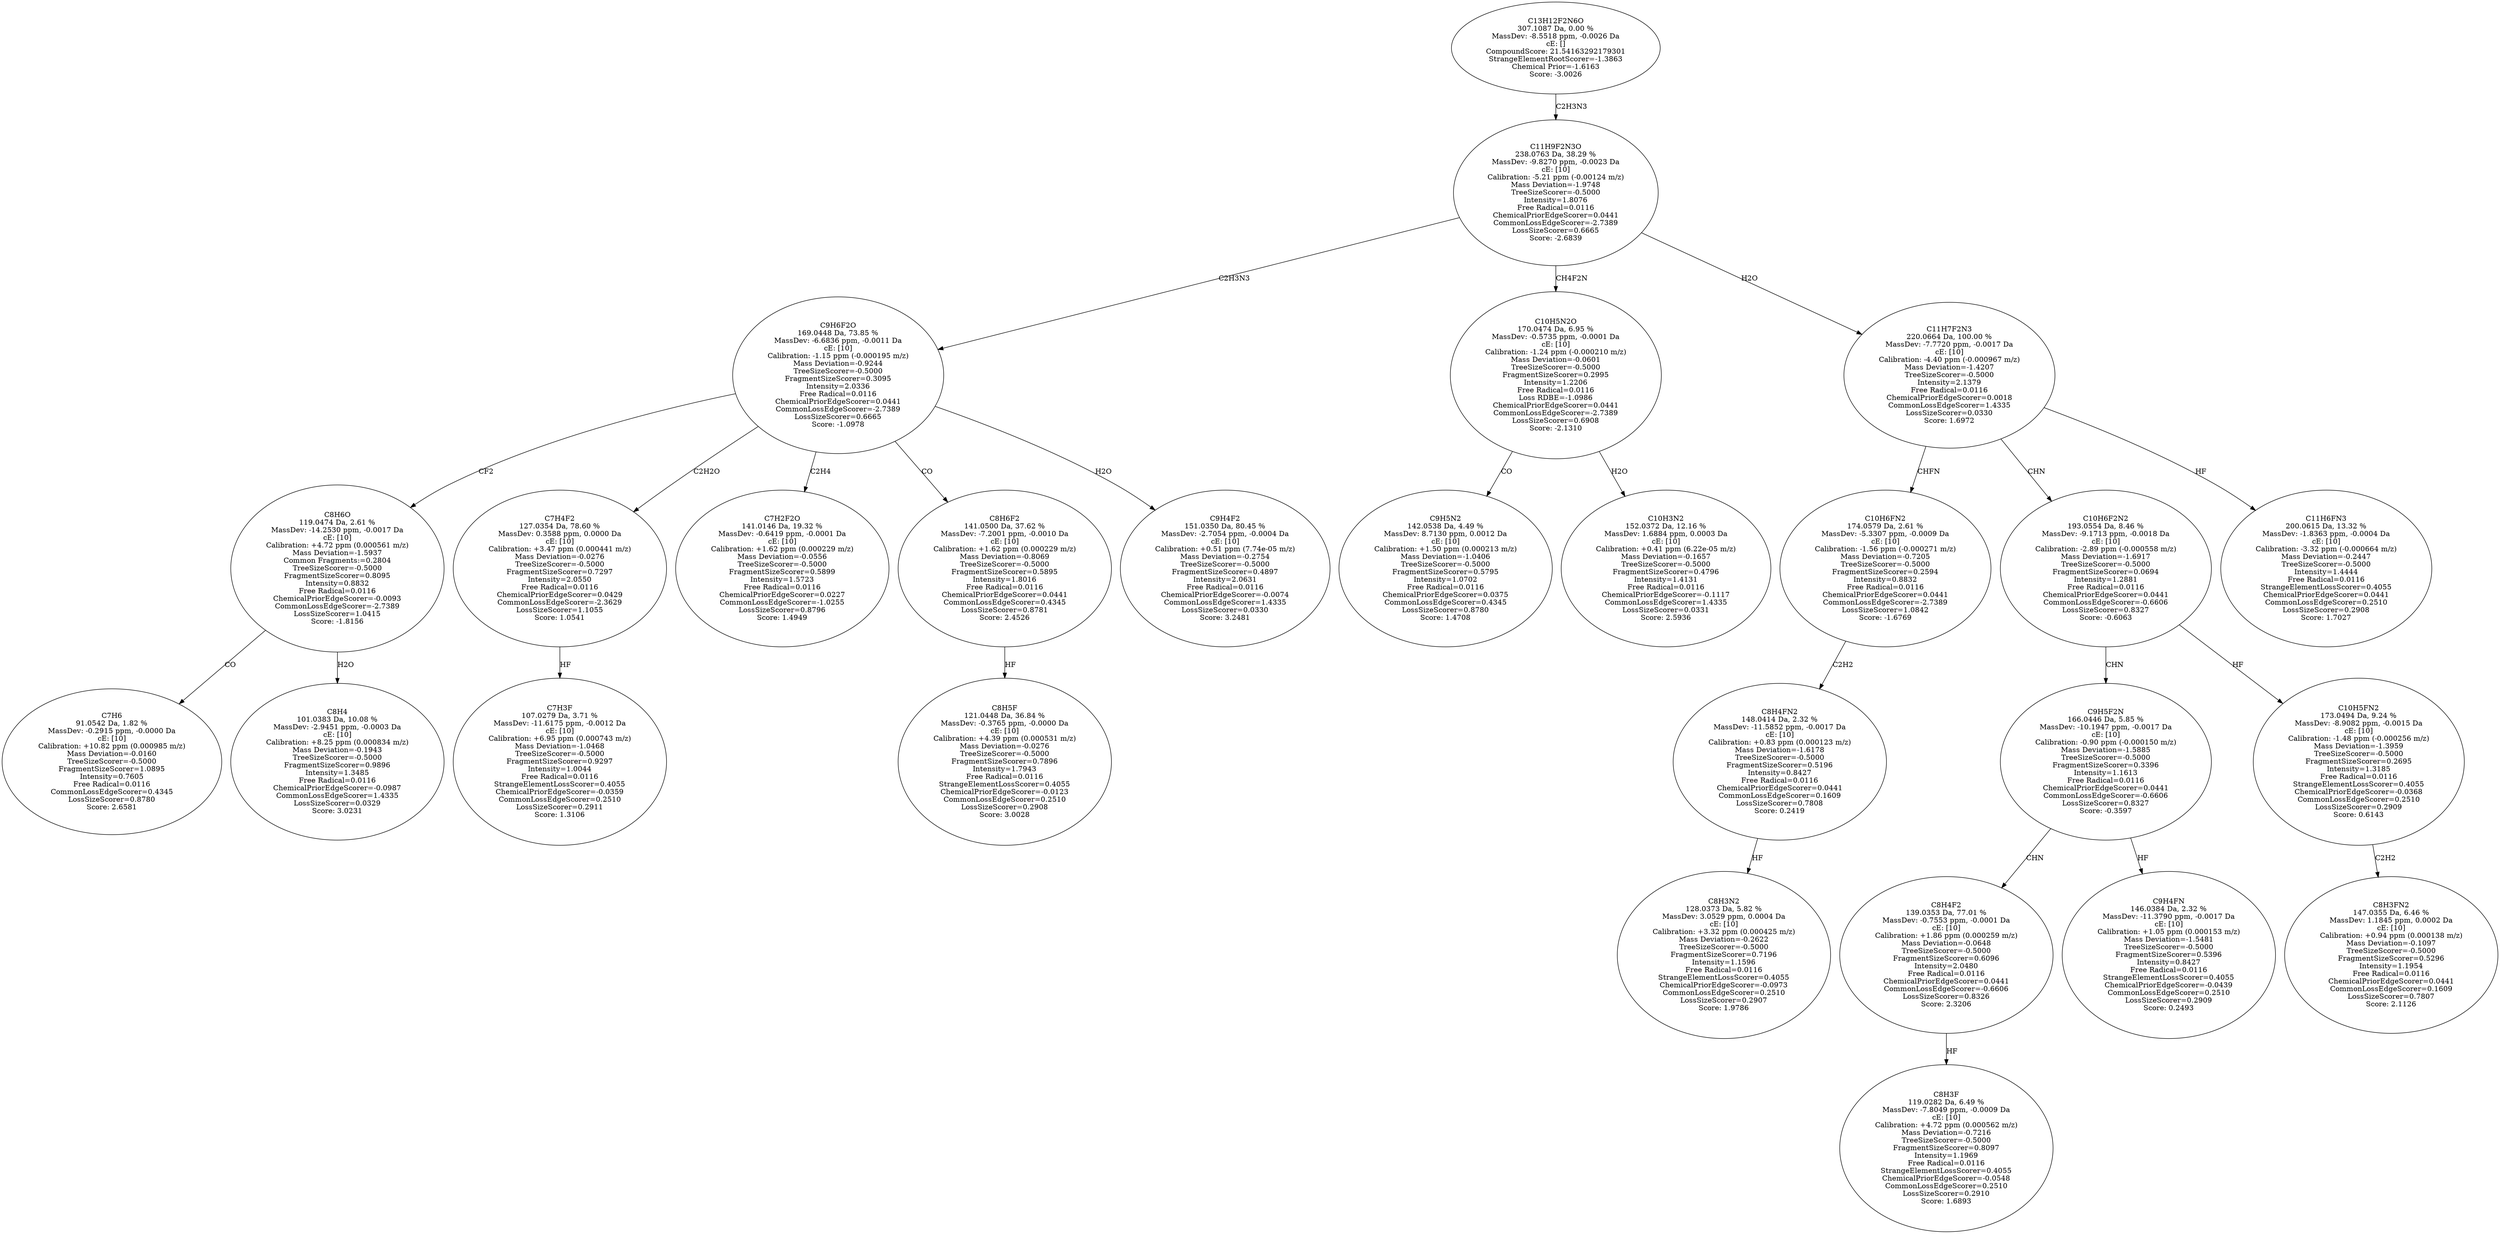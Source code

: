 strict digraph {
v1 [label="C7H6\n91.0542 Da, 1.82 %\nMassDev: -0.2915 ppm, -0.0000 Da\ncE: [10]\nCalibration: +10.82 ppm (0.000985 m/z)\nMass Deviation=-0.0160\nTreeSizeScorer=-0.5000\nFragmentSizeScorer=1.0895\nIntensity=0.7605\nFree Radical=0.0116\nCommonLossEdgeScorer=0.4345\nLossSizeScorer=0.8780\nScore: 2.6581"];
v2 [label="C8H4\n101.0383 Da, 10.08 %\nMassDev: -2.9451 ppm, -0.0003 Da\ncE: [10]\nCalibration: +8.25 ppm (0.000834 m/z)\nMass Deviation=-0.1943\nTreeSizeScorer=-0.5000\nFragmentSizeScorer=0.9896\nIntensity=1.3485\nFree Radical=0.0116\nChemicalPriorEdgeScorer=-0.0987\nCommonLossEdgeScorer=1.4335\nLossSizeScorer=0.0329\nScore: 3.0231"];
v3 [label="C8H6O\n119.0474 Da, 2.61 %\nMassDev: -14.2530 ppm, -0.0017 Da\ncE: [10]\nCalibration: +4.72 ppm (0.000561 m/z)\nMass Deviation=-1.5937\nCommon Fragments:=0.2804\nTreeSizeScorer=-0.5000\nFragmentSizeScorer=0.8095\nIntensity=0.8832\nFree Radical=0.0116\nChemicalPriorEdgeScorer=-0.0093\nCommonLossEdgeScorer=-2.7389\nLossSizeScorer=1.0415\nScore: -1.8156"];
v4 [label="C7H3F\n107.0279 Da, 3.71 %\nMassDev: -11.6175 ppm, -0.0012 Da\ncE: [10]\nCalibration: +6.95 ppm (0.000743 m/z)\nMass Deviation=-1.0468\nTreeSizeScorer=-0.5000\nFragmentSizeScorer=0.9297\nIntensity=1.0044\nFree Radical=0.0116\nStrangeElementLossScorer=0.4055\nChemicalPriorEdgeScorer=-0.0359\nCommonLossEdgeScorer=0.2510\nLossSizeScorer=0.2911\nScore: 1.3106"];
v5 [label="C7H4F2\n127.0354 Da, 78.60 %\nMassDev: 0.3588 ppm, 0.0000 Da\ncE: [10]\nCalibration: +3.47 ppm (0.000441 m/z)\nMass Deviation=-0.0276\nTreeSizeScorer=-0.5000\nFragmentSizeScorer=0.7297\nIntensity=2.0550\nFree Radical=0.0116\nChemicalPriorEdgeScorer=0.0429\nCommonLossEdgeScorer=-2.3629\nLossSizeScorer=1.1055\nScore: 1.0541"];
v6 [label="C7H2F2O\n141.0146 Da, 19.32 %\nMassDev: -0.6419 ppm, -0.0001 Da\ncE: [10]\nCalibration: +1.62 ppm (0.000229 m/z)\nMass Deviation=-0.0556\nTreeSizeScorer=-0.5000\nFragmentSizeScorer=0.5899\nIntensity=1.5723\nFree Radical=0.0116\nChemicalPriorEdgeScorer=0.0227\nCommonLossEdgeScorer=-1.0255\nLossSizeScorer=0.8796\nScore: 1.4949"];
v7 [label="C8H5F\n121.0448 Da, 36.84 %\nMassDev: -0.3765 ppm, -0.0000 Da\ncE: [10]\nCalibration: +4.39 ppm (0.000531 m/z)\nMass Deviation=-0.0276\nTreeSizeScorer=-0.5000\nFragmentSizeScorer=0.7896\nIntensity=1.7943\nFree Radical=0.0116\nStrangeElementLossScorer=0.4055\nChemicalPriorEdgeScorer=-0.0123\nCommonLossEdgeScorer=0.2510\nLossSizeScorer=0.2908\nScore: 3.0028"];
v8 [label="C8H6F2\n141.0500 Da, 37.62 %\nMassDev: -7.2001 ppm, -0.0010 Da\ncE: [10]\nCalibration: +1.62 ppm (0.000229 m/z)\nMass Deviation=-0.8069\nTreeSizeScorer=-0.5000\nFragmentSizeScorer=0.5895\nIntensity=1.8016\nFree Radical=0.0116\nChemicalPriorEdgeScorer=0.0441\nCommonLossEdgeScorer=0.4345\nLossSizeScorer=0.8781\nScore: 2.4526"];
v9 [label="C9H4F2\n151.0350 Da, 80.45 %\nMassDev: -2.7054 ppm, -0.0004 Da\ncE: [10]\nCalibration: +0.51 ppm (7.74e-05 m/z)\nMass Deviation=-0.2754\nTreeSizeScorer=-0.5000\nFragmentSizeScorer=0.4897\nIntensity=2.0631\nFree Radical=0.0116\nChemicalPriorEdgeScorer=-0.0074\nCommonLossEdgeScorer=1.4335\nLossSizeScorer=0.0330\nScore: 3.2481"];
v10 [label="C9H6F2O\n169.0448 Da, 73.85 %\nMassDev: -6.6836 ppm, -0.0011 Da\ncE: [10]\nCalibration: -1.15 ppm (-0.000195 m/z)\nMass Deviation=-0.9244\nTreeSizeScorer=-0.5000\nFragmentSizeScorer=0.3095\nIntensity=2.0336\nFree Radical=0.0116\nChemicalPriorEdgeScorer=0.0441\nCommonLossEdgeScorer=-2.7389\nLossSizeScorer=0.6665\nScore: -1.0978"];
v11 [label="C9H5N2\n142.0538 Da, 4.49 %\nMassDev: 8.7130 ppm, 0.0012 Da\ncE: [10]\nCalibration: +1.50 ppm (0.000213 m/z)\nMass Deviation=-1.0406\nTreeSizeScorer=-0.5000\nFragmentSizeScorer=0.5795\nIntensity=1.0702\nFree Radical=0.0116\nChemicalPriorEdgeScorer=0.0375\nCommonLossEdgeScorer=0.4345\nLossSizeScorer=0.8780\nScore: 1.4708"];
v12 [label="C10H3N2\n152.0372 Da, 12.16 %\nMassDev: 1.6884 ppm, 0.0003 Da\ncE: [10]\nCalibration: +0.41 ppm (6.22e-05 m/z)\nMass Deviation=-0.1657\nTreeSizeScorer=-0.5000\nFragmentSizeScorer=0.4796\nIntensity=1.4131\nFree Radical=0.0116\nChemicalPriorEdgeScorer=-0.1117\nCommonLossEdgeScorer=1.4335\nLossSizeScorer=0.0331\nScore: 2.5936"];
v13 [label="C10H5N2O\n170.0474 Da, 6.95 %\nMassDev: -0.5735 ppm, -0.0001 Da\ncE: [10]\nCalibration: -1.24 ppm (-0.000210 m/z)\nMass Deviation=-0.0601\nTreeSizeScorer=-0.5000\nFragmentSizeScorer=0.2995\nIntensity=1.2206\nFree Radical=0.0116\nLoss RDBE=-1.0986\nChemicalPriorEdgeScorer=0.0441\nCommonLossEdgeScorer=-2.7389\nLossSizeScorer=0.6908\nScore: -2.1310"];
v14 [label="C8H3N2\n128.0373 Da, 5.82 %\nMassDev: 3.0529 ppm, 0.0004 Da\ncE: [10]\nCalibration: +3.32 ppm (0.000425 m/z)\nMass Deviation=-0.2622\nTreeSizeScorer=-0.5000\nFragmentSizeScorer=0.7196\nIntensity=1.1596\nFree Radical=0.0116\nStrangeElementLossScorer=0.4055\nChemicalPriorEdgeScorer=-0.0973\nCommonLossEdgeScorer=0.2510\nLossSizeScorer=0.2907\nScore: 1.9786"];
v15 [label="C8H4FN2\n148.0414 Da, 2.32 %\nMassDev: -11.5852 ppm, -0.0017 Da\ncE: [10]\nCalibration: +0.83 ppm (0.000123 m/z)\nMass Deviation=-1.6178\nTreeSizeScorer=-0.5000\nFragmentSizeScorer=0.5196\nIntensity=0.8427\nFree Radical=0.0116\nChemicalPriorEdgeScorer=0.0441\nCommonLossEdgeScorer=0.1609\nLossSizeScorer=0.7808\nScore: 0.2419"];
v16 [label="C10H6FN2\n174.0579 Da, 2.61 %\nMassDev: -5.3307 ppm, -0.0009 Da\ncE: [10]\nCalibration: -1.56 ppm (-0.000271 m/z)\nMass Deviation=-0.7205\nTreeSizeScorer=-0.5000\nFragmentSizeScorer=0.2594\nIntensity=0.8832\nFree Radical=0.0116\nChemicalPriorEdgeScorer=0.0441\nCommonLossEdgeScorer=-2.7389\nLossSizeScorer=1.0842\nScore: -1.6769"];
v17 [label="C8H3F\n119.0282 Da, 6.49 %\nMassDev: -7.8049 ppm, -0.0009 Da\ncE: [10]\nCalibration: +4.72 ppm (0.000562 m/z)\nMass Deviation=-0.7216\nTreeSizeScorer=-0.5000\nFragmentSizeScorer=0.8097\nIntensity=1.1969\nFree Radical=0.0116\nStrangeElementLossScorer=0.4055\nChemicalPriorEdgeScorer=-0.0548\nCommonLossEdgeScorer=0.2510\nLossSizeScorer=0.2910\nScore: 1.6893"];
v18 [label="C8H4F2\n139.0353 Da, 77.01 %\nMassDev: -0.7553 ppm, -0.0001 Da\ncE: [10]\nCalibration: +1.86 ppm (0.000259 m/z)\nMass Deviation=-0.0648\nTreeSizeScorer=-0.5000\nFragmentSizeScorer=0.6096\nIntensity=2.0480\nFree Radical=0.0116\nChemicalPriorEdgeScorer=0.0441\nCommonLossEdgeScorer=-0.6606\nLossSizeScorer=0.8326\nScore: 2.3206"];
v19 [label="C9H4FN\n146.0384 Da, 2.32 %\nMassDev: -11.3790 ppm, -0.0017 Da\ncE: [10]\nCalibration: +1.05 ppm (0.000153 m/z)\nMass Deviation=-1.5481\nTreeSizeScorer=-0.5000\nFragmentSizeScorer=0.5396\nIntensity=0.8427\nFree Radical=0.0116\nStrangeElementLossScorer=0.4055\nChemicalPriorEdgeScorer=-0.0439\nCommonLossEdgeScorer=0.2510\nLossSizeScorer=0.2909\nScore: 0.2493"];
v20 [label="C9H5F2N\n166.0446 Da, 5.85 %\nMassDev: -10.1947 ppm, -0.0017 Da\ncE: [10]\nCalibration: -0.90 ppm (-0.000150 m/z)\nMass Deviation=-1.5885\nTreeSizeScorer=-0.5000\nFragmentSizeScorer=0.3396\nIntensity=1.1613\nFree Radical=0.0116\nChemicalPriorEdgeScorer=0.0441\nCommonLossEdgeScorer=-0.6606\nLossSizeScorer=0.8327\nScore: -0.3597"];
v21 [label="C8H3FN2\n147.0355 Da, 6.46 %\nMassDev: 1.1845 ppm, 0.0002 Da\ncE: [10]\nCalibration: +0.94 ppm (0.000138 m/z)\nMass Deviation=-0.1097\nTreeSizeScorer=-0.5000\nFragmentSizeScorer=0.5296\nIntensity=1.1954\nFree Radical=0.0116\nChemicalPriorEdgeScorer=0.0441\nCommonLossEdgeScorer=0.1609\nLossSizeScorer=0.7807\nScore: 2.1126"];
v22 [label="C10H5FN2\n173.0494 Da, 9.24 %\nMassDev: -8.9082 ppm, -0.0015 Da\ncE: [10]\nCalibration: -1.48 ppm (-0.000256 m/z)\nMass Deviation=-1.3959\nTreeSizeScorer=-0.5000\nFragmentSizeScorer=0.2695\nIntensity=1.3185\nFree Radical=0.0116\nStrangeElementLossScorer=0.4055\nChemicalPriorEdgeScorer=-0.0368\nCommonLossEdgeScorer=0.2510\nLossSizeScorer=0.2909\nScore: 0.6143"];
v23 [label="C10H6F2N2\n193.0554 Da, 8.46 %\nMassDev: -9.1713 ppm, -0.0018 Da\ncE: [10]\nCalibration: -2.89 ppm (-0.000558 m/z)\nMass Deviation=-1.6917\nTreeSizeScorer=-0.5000\nFragmentSizeScorer=0.0694\nIntensity=1.2881\nFree Radical=0.0116\nChemicalPriorEdgeScorer=0.0441\nCommonLossEdgeScorer=-0.6606\nLossSizeScorer=0.8327\nScore: -0.6063"];
v24 [label="C11H6FN3\n200.0615 Da, 13.32 %\nMassDev: -1.8363 ppm, -0.0004 Da\ncE: [10]\nCalibration: -3.32 ppm (-0.000664 m/z)\nMass Deviation=-0.2447\nTreeSizeScorer=-0.5000\nIntensity=1.4444\nFree Radical=0.0116\nStrangeElementLossScorer=0.4055\nChemicalPriorEdgeScorer=0.0441\nCommonLossEdgeScorer=0.2510\nLossSizeScorer=0.2908\nScore: 1.7027"];
v25 [label="C11H7F2N3\n220.0664 Da, 100.00 %\nMassDev: -7.7720 ppm, -0.0017 Da\ncE: [10]\nCalibration: -4.40 ppm (-0.000967 m/z)\nMass Deviation=-1.4207\nTreeSizeScorer=-0.5000\nIntensity=2.1379\nFree Radical=0.0116\nChemicalPriorEdgeScorer=0.0018\nCommonLossEdgeScorer=1.4335\nLossSizeScorer=0.0330\nScore: 1.6972"];
v26 [label="C11H9F2N3O\n238.0763 Da, 38.29 %\nMassDev: -9.8270 ppm, -0.0023 Da\ncE: [10]\nCalibration: -5.21 ppm (-0.00124 m/z)\nMass Deviation=-1.9748\nTreeSizeScorer=-0.5000\nIntensity=1.8076\nFree Radical=0.0116\nChemicalPriorEdgeScorer=0.0441\nCommonLossEdgeScorer=-2.7389\nLossSizeScorer=0.6665\nScore: -2.6839"];
v27 [label="C13H12F2N6O\n307.1087 Da, 0.00 %\nMassDev: -8.5518 ppm, -0.0026 Da\ncE: []\nCompoundScore: 21.54163292179301\nStrangeElementRootScorer=-1.3863\nChemical Prior=-1.6163\nScore: -3.0026"];
v3 -> v1 [label="CO"];
v3 -> v2 [label="H2O"];
v10 -> v3 [label="CF2"];
v5 -> v4 [label="HF"];
v10 -> v5 [label="C2H2O"];
v10 -> v6 [label="C2H4"];
v8 -> v7 [label="HF"];
v10 -> v8 [label="CO"];
v10 -> v9 [label="H2O"];
v26 -> v10 [label="C2H3N3"];
v13 -> v11 [label="CO"];
v13 -> v12 [label="H2O"];
v26 -> v13 [label="CH4F2N"];
v15 -> v14 [label="HF"];
v16 -> v15 [label="C2H2"];
v25 -> v16 [label="CHFN"];
v18 -> v17 [label="HF"];
v20 -> v18 [label="CHN"];
v20 -> v19 [label="HF"];
v23 -> v20 [label="CHN"];
v22 -> v21 [label="C2H2"];
v23 -> v22 [label="HF"];
v25 -> v23 [label="CHN"];
v25 -> v24 [label="HF"];
v26 -> v25 [label="H2O"];
v27 -> v26 [label="C2H3N3"];
}